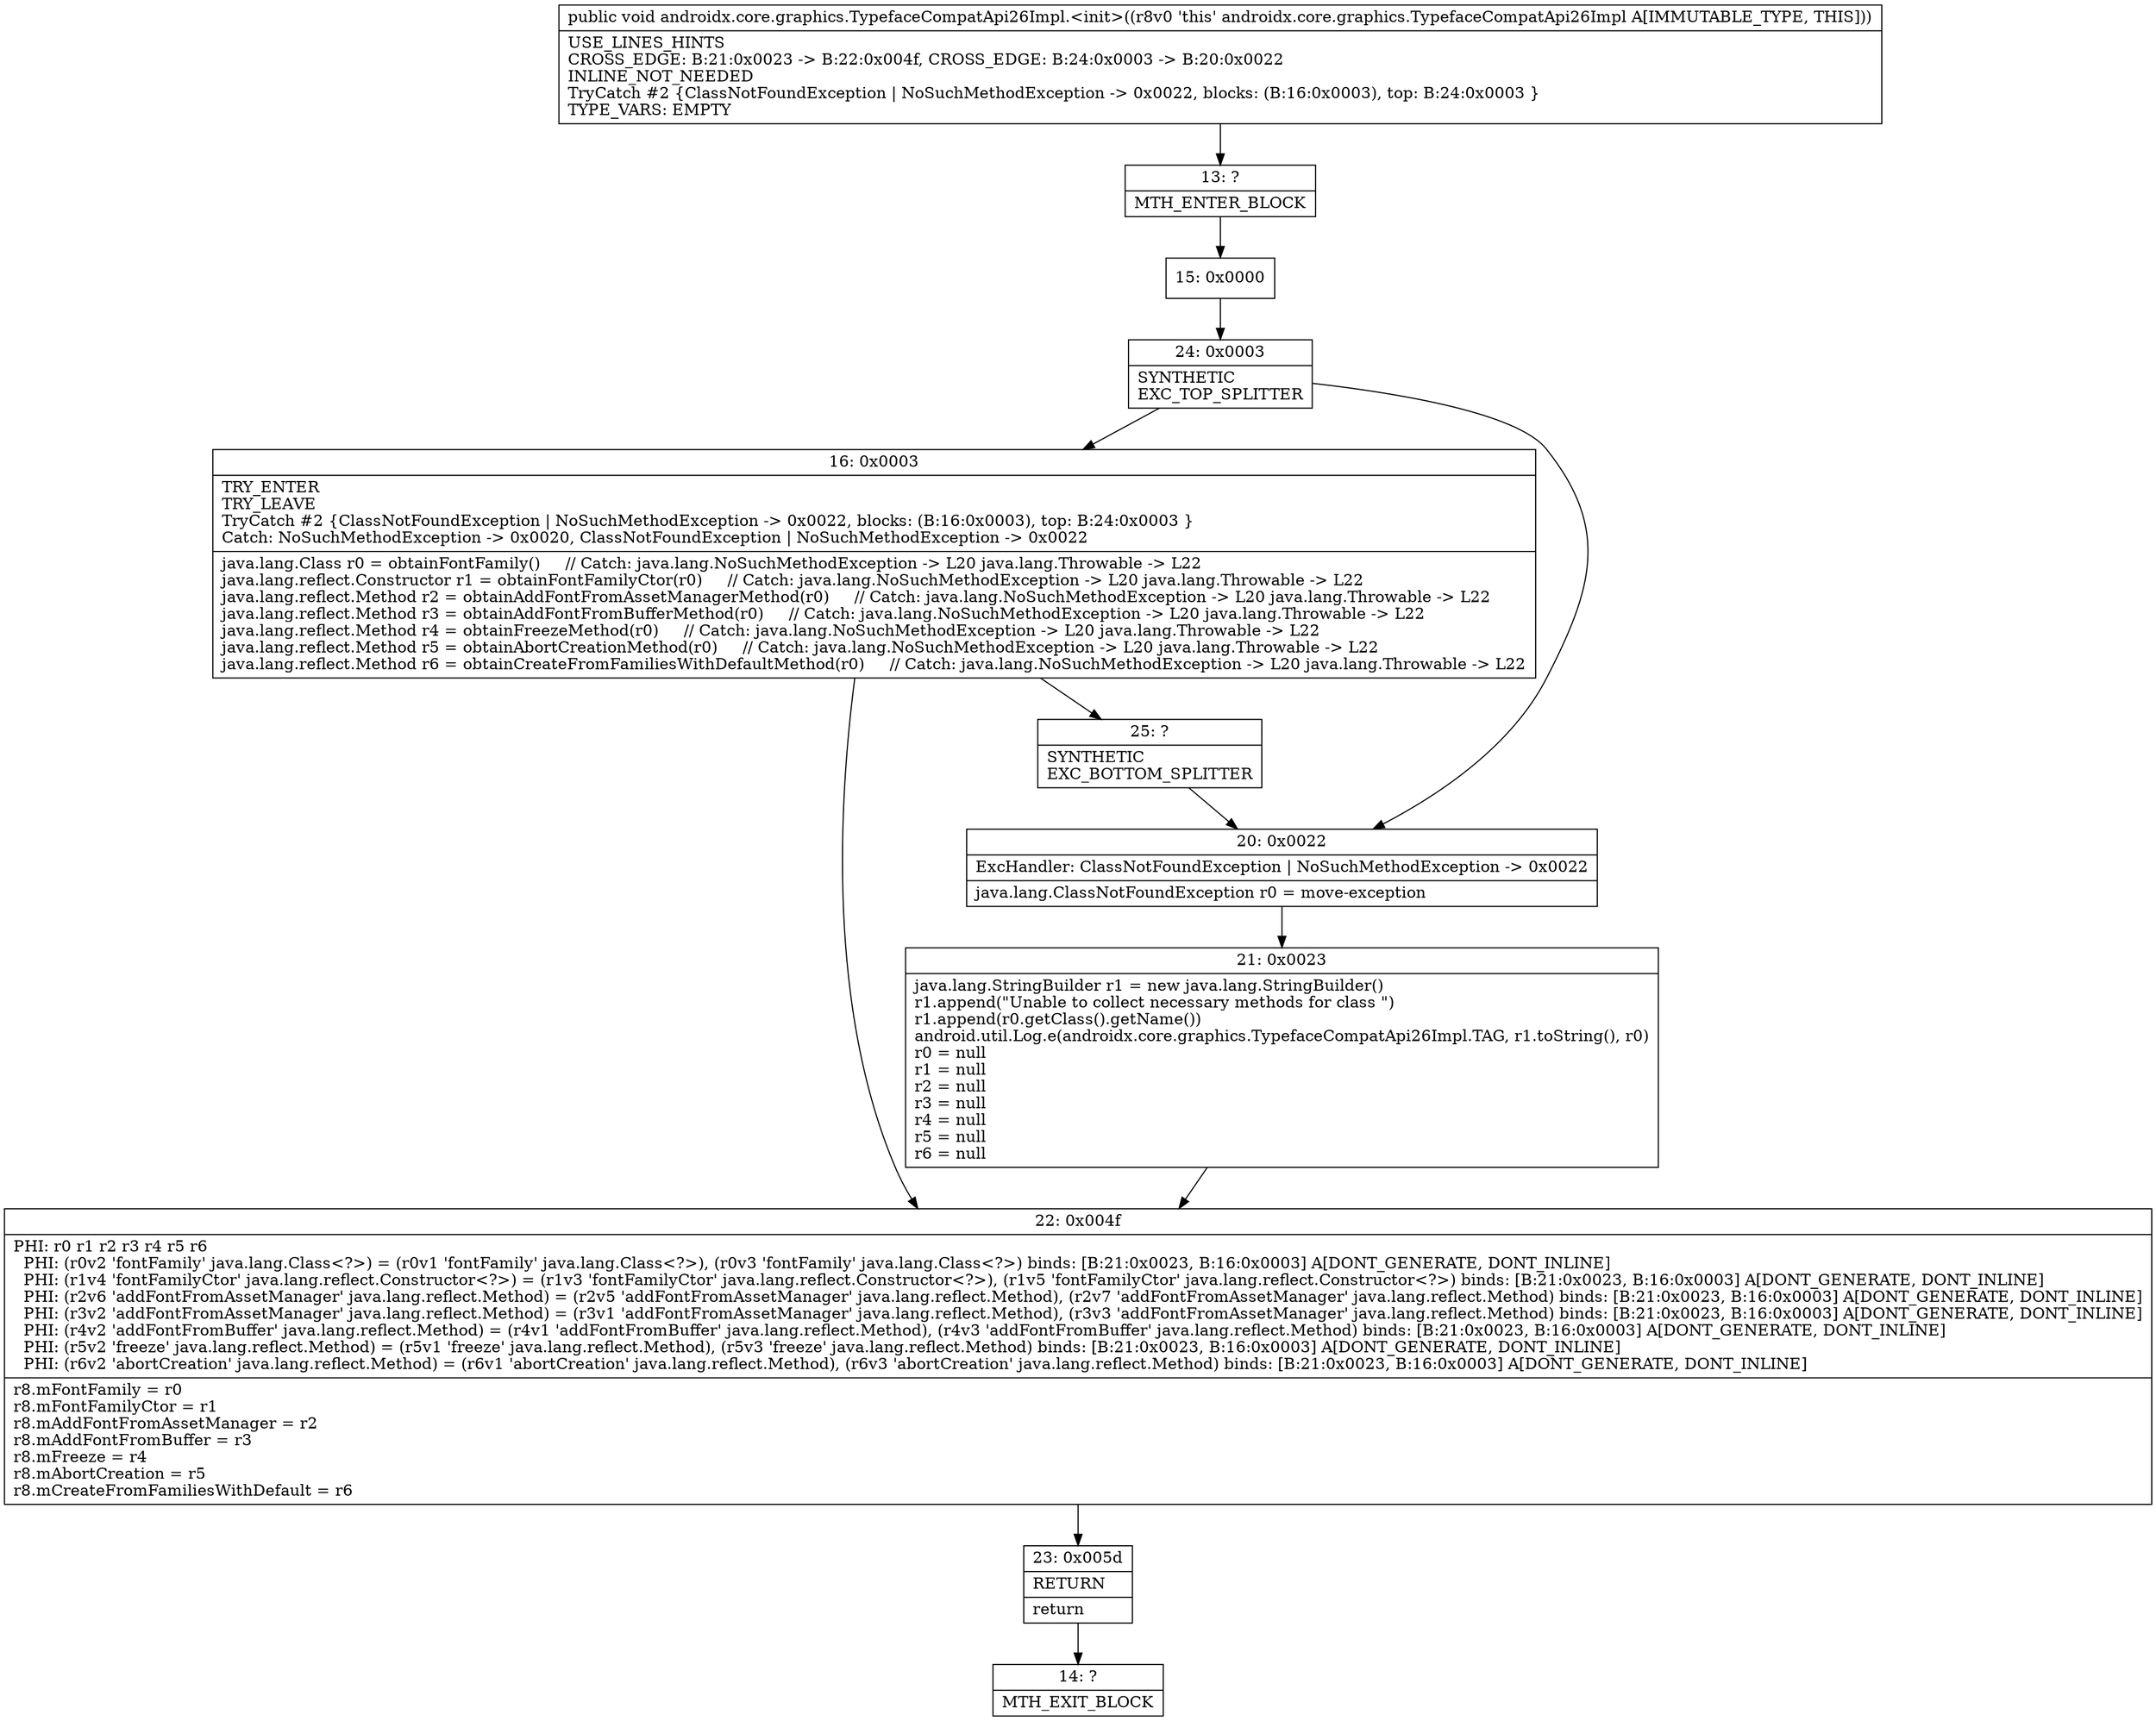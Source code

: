 digraph "CFG forandroidx.core.graphics.TypefaceCompatApi26Impl.\<init\>()V" {
Node_13 [shape=record,label="{13\:\ ?|MTH_ENTER_BLOCK\l}"];
Node_15 [shape=record,label="{15\:\ 0x0000}"];
Node_24 [shape=record,label="{24\:\ 0x0003|SYNTHETIC\lEXC_TOP_SPLITTER\l}"];
Node_16 [shape=record,label="{16\:\ 0x0003|TRY_ENTER\lTRY_LEAVE\lTryCatch #2 \{ClassNotFoundException \| NoSuchMethodException \-\> 0x0022, blocks: (B:16:0x0003), top: B:24:0x0003 \}\lCatch: NoSuchMethodException \-\> 0x0020, ClassNotFoundException \| NoSuchMethodException \-\> 0x0022\l|java.lang.Class r0 = obtainFontFamily()     \/\/ Catch: java.lang.NoSuchMethodException \-\> L20 java.lang.Throwable \-\> L22\ljava.lang.reflect.Constructor r1 = obtainFontFamilyCtor(r0)     \/\/ Catch: java.lang.NoSuchMethodException \-\> L20 java.lang.Throwable \-\> L22\ljava.lang.reflect.Method r2 = obtainAddFontFromAssetManagerMethod(r0)     \/\/ Catch: java.lang.NoSuchMethodException \-\> L20 java.lang.Throwable \-\> L22\ljava.lang.reflect.Method r3 = obtainAddFontFromBufferMethod(r0)     \/\/ Catch: java.lang.NoSuchMethodException \-\> L20 java.lang.Throwable \-\> L22\ljava.lang.reflect.Method r4 = obtainFreezeMethod(r0)     \/\/ Catch: java.lang.NoSuchMethodException \-\> L20 java.lang.Throwable \-\> L22\ljava.lang.reflect.Method r5 = obtainAbortCreationMethod(r0)     \/\/ Catch: java.lang.NoSuchMethodException \-\> L20 java.lang.Throwable \-\> L22\ljava.lang.reflect.Method r6 = obtainCreateFromFamiliesWithDefaultMethod(r0)     \/\/ Catch: java.lang.NoSuchMethodException \-\> L20 java.lang.Throwable \-\> L22\l}"];
Node_22 [shape=record,label="{22\:\ 0x004f|PHI: r0 r1 r2 r3 r4 r5 r6 \l  PHI: (r0v2 'fontFamily' java.lang.Class\<?\>) = (r0v1 'fontFamily' java.lang.Class\<?\>), (r0v3 'fontFamily' java.lang.Class\<?\>) binds: [B:21:0x0023, B:16:0x0003] A[DONT_GENERATE, DONT_INLINE]\l  PHI: (r1v4 'fontFamilyCtor' java.lang.reflect.Constructor\<?\>) = (r1v3 'fontFamilyCtor' java.lang.reflect.Constructor\<?\>), (r1v5 'fontFamilyCtor' java.lang.reflect.Constructor\<?\>) binds: [B:21:0x0023, B:16:0x0003] A[DONT_GENERATE, DONT_INLINE]\l  PHI: (r2v6 'addFontFromAssetManager' java.lang.reflect.Method) = (r2v5 'addFontFromAssetManager' java.lang.reflect.Method), (r2v7 'addFontFromAssetManager' java.lang.reflect.Method) binds: [B:21:0x0023, B:16:0x0003] A[DONT_GENERATE, DONT_INLINE]\l  PHI: (r3v2 'addFontFromAssetManager' java.lang.reflect.Method) = (r3v1 'addFontFromAssetManager' java.lang.reflect.Method), (r3v3 'addFontFromAssetManager' java.lang.reflect.Method) binds: [B:21:0x0023, B:16:0x0003] A[DONT_GENERATE, DONT_INLINE]\l  PHI: (r4v2 'addFontFromBuffer' java.lang.reflect.Method) = (r4v1 'addFontFromBuffer' java.lang.reflect.Method), (r4v3 'addFontFromBuffer' java.lang.reflect.Method) binds: [B:21:0x0023, B:16:0x0003] A[DONT_GENERATE, DONT_INLINE]\l  PHI: (r5v2 'freeze' java.lang.reflect.Method) = (r5v1 'freeze' java.lang.reflect.Method), (r5v3 'freeze' java.lang.reflect.Method) binds: [B:21:0x0023, B:16:0x0003] A[DONT_GENERATE, DONT_INLINE]\l  PHI: (r6v2 'abortCreation' java.lang.reflect.Method) = (r6v1 'abortCreation' java.lang.reflect.Method), (r6v3 'abortCreation' java.lang.reflect.Method) binds: [B:21:0x0023, B:16:0x0003] A[DONT_GENERATE, DONT_INLINE]\l|r8.mFontFamily = r0\lr8.mFontFamilyCtor = r1\lr8.mAddFontFromAssetManager = r2\lr8.mAddFontFromBuffer = r3\lr8.mFreeze = r4\lr8.mAbortCreation = r5\lr8.mCreateFromFamiliesWithDefault = r6\l}"];
Node_23 [shape=record,label="{23\:\ 0x005d|RETURN\l|return\l}"];
Node_14 [shape=record,label="{14\:\ ?|MTH_EXIT_BLOCK\l}"];
Node_25 [shape=record,label="{25\:\ ?|SYNTHETIC\lEXC_BOTTOM_SPLITTER\l}"];
Node_20 [shape=record,label="{20\:\ 0x0022|ExcHandler: ClassNotFoundException \| NoSuchMethodException \-\> 0x0022\l|java.lang.ClassNotFoundException r0 = move\-exception\l}"];
Node_21 [shape=record,label="{21\:\ 0x0023|java.lang.StringBuilder r1 = new java.lang.StringBuilder()\lr1.append(\"Unable to collect necessary methods for class \")\lr1.append(r0.getClass().getName())\landroid.util.Log.e(androidx.core.graphics.TypefaceCompatApi26Impl.TAG, r1.toString(), r0)\lr0 = null\lr1 = null\lr2 = null\lr3 = null\lr4 = null\lr5 = null\lr6 = null\l}"];
MethodNode[shape=record,label="{public void androidx.core.graphics.TypefaceCompatApi26Impl.\<init\>((r8v0 'this' androidx.core.graphics.TypefaceCompatApi26Impl A[IMMUTABLE_TYPE, THIS]))  | USE_LINES_HINTS\lCROSS_EDGE: B:21:0x0023 \-\> B:22:0x004f, CROSS_EDGE: B:24:0x0003 \-\> B:20:0x0022\lINLINE_NOT_NEEDED\lTryCatch #2 \{ClassNotFoundException \| NoSuchMethodException \-\> 0x0022, blocks: (B:16:0x0003), top: B:24:0x0003 \}\lTYPE_VARS: EMPTY\l}"];
MethodNode -> Node_13;Node_13 -> Node_15;
Node_15 -> Node_24;
Node_24 -> Node_16;
Node_24 -> Node_20;
Node_16 -> Node_22;
Node_16 -> Node_25;
Node_22 -> Node_23;
Node_23 -> Node_14;
Node_25 -> Node_20;
Node_20 -> Node_21;
Node_21 -> Node_22;
}

